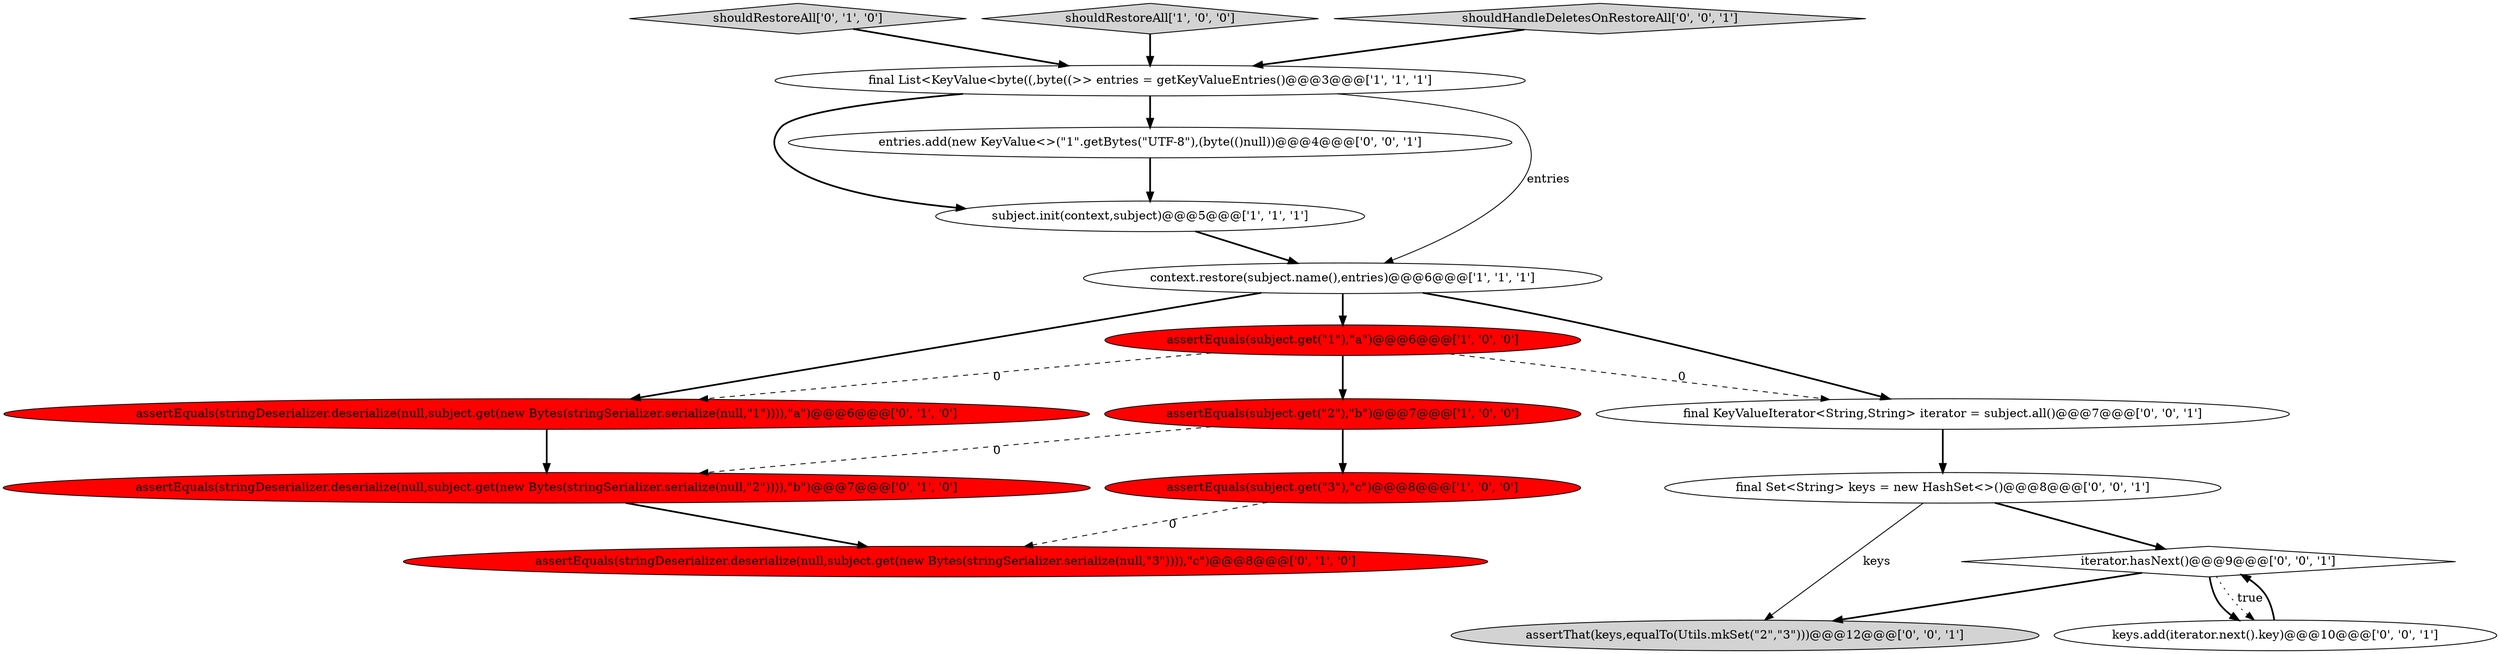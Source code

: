 digraph {
2 [style = filled, label = "assertEquals(subject.get(\"2\"),\"b\")@@@7@@@['1', '0', '0']", fillcolor = red, shape = ellipse image = "AAA1AAABBB1BBB"];
9 [style = filled, label = "shouldRestoreAll['0', '1', '0']", fillcolor = lightgray, shape = diamond image = "AAA0AAABBB2BBB"];
10 [style = filled, label = "assertEquals(stringDeserializer.deserialize(null,subject.get(new Bytes(stringSerializer.serialize(null,\"1\")))),\"a\")@@@6@@@['0', '1', '0']", fillcolor = red, shape = ellipse image = "AAA1AAABBB2BBB"];
16 [style = filled, label = "final KeyValueIterator<String,String> iterator = subject.all()@@@7@@@['0', '0', '1']", fillcolor = white, shape = ellipse image = "AAA0AAABBB3BBB"];
5 [style = filled, label = "assertEquals(subject.get(\"3\"),\"c\")@@@8@@@['1', '0', '0']", fillcolor = red, shape = ellipse image = "AAA1AAABBB1BBB"];
0 [style = filled, label = "subject.init(context,subject)@@@5@@@['1', '1', '1']", fillcolor = white, shape = ellipse image = "AAA0AAABBB1BBB"];
1 [style = filled, label = "shouldRestoreAll['1', '0', '0']", fillcolor = lightgray, shape = diamond image = "AAA0AAABBB1BBB"];
15 [style = filled, label = "keys.add(iterator.next().key)@@@10@@@['0', '0', '1']", fillcolor = white, shape = ellipse image = "AAA0AAABBB3BBB"];
11 [style = filled, label = "final Set<String> keys = new HashSet<>()@@@8@@@['0', '0', '1']", fillcolor = white, shape = ellipse image = "AAA0AAABBB3BBB"];
6 [style = filled, label = "assertEquals(subject.get(\"1\"),\"a\")@@@6@@@['1', '0', '0']", fillcolor = red, shape = ellipse image = "AAA1AAABBB1BBB"];
3 [style = filled, label = "context.restore(subject.name(),entries)@@@6@@@['1', '1', '1']", fillcolor = white, shape = ellipse image = "AAA0AAABBB1BBB"];
13 [style = filled, label = "shouldHandleDeletesOnRestoreAll['0', '0', '1']", fillcolor = lightgray, shape = diamond image = "AAA0AAABBB3BBB"];
17 [style = filled, label = "assertThat(keys,equalTo(Utils.mkSet(\"2\",\"3\")))@@@12@@@['0', '0', '1']", fillcolor = lightgray, shape = ellipse image = "AAA0AAABBB3BBB"];
4 [style = filled, label = "final List<KeyValue<byte((,byte((>> entries = getKeyValueEntries()@@@3@@@['1', '1', '1']", fillcolor = white, shape = ellipse image = "AAA0AAABBB1BBB"];
7 [style = filled, label = "assertEquals(stringDeserializer.deserialize(null,subject.get(new Bytes(stringSerializer.serialize(null,\"2\")))),\"b\")@@@7@@@['0', '1', '0']", fillcolor = red, shape = ellipse image = "AAA1AAABBB2BBB"];
14 [style = filled, label = "entries.add(new KeyValue<>(\"1\".getBytes(\"UTF-8\"),(byte(()null))@@@4@@@['0', '0', '1']", fillcolor = white, shape = ellipse image = "AAA0AAABBB3BBB"];
8 [style = filled, label = "assertEquals(stringDeserializer.deserialize(null,subject.get(new Bytes(stringSerializer.serialize(null,\"3\")))),\"c\")@@@8@@@['0', '1', '0']", fillcolor = red, shape = ellipse image = "AAA1AAABBB2BBB"];
12 [style = filled, label = "iterator.hasNext()@@@9@@@['0', '0', '1']", fillcolor = white, shape = diamond image = "AAA0AAABBB3BBB"];
0->3 [style = bold, label=""];
1->4 [style = bold, label=""];
4->14 [style = bold, label=""];
16->11 [style = bold, label=""];
9->4 [style = bold, label=""];
12->17 [style = bold, label=""];
12->15 [style = bold, label=""];
12->15 [style = dotted, label="true"];
3->6 [style = bold, label=""];
11->12 [style = bold, label=""];
3->16 [style = bold, label=""];
2->7 [style = dashed, label="0"];
7->8 [style = bold, label=""];
10->7 [style = bold, label=""];
4->0 [style = bold, label=""];
4->3 [style = solid, label="entries"];
6->10 [style = dashed, label="0"];
6->2 [style = bold, label=""];
3->10 [style = bold, label=""];
6->16 [style = dashed, label="0"];
14->0 [style = bold, label=""];
11->17 [style = solid, label="keys"];
5->8 [style = dashed, label="0"];
15->12 [style = bold, label=""];
2->5 [style = bold, label=""];
13->4 [style = bold, label=""];
}

